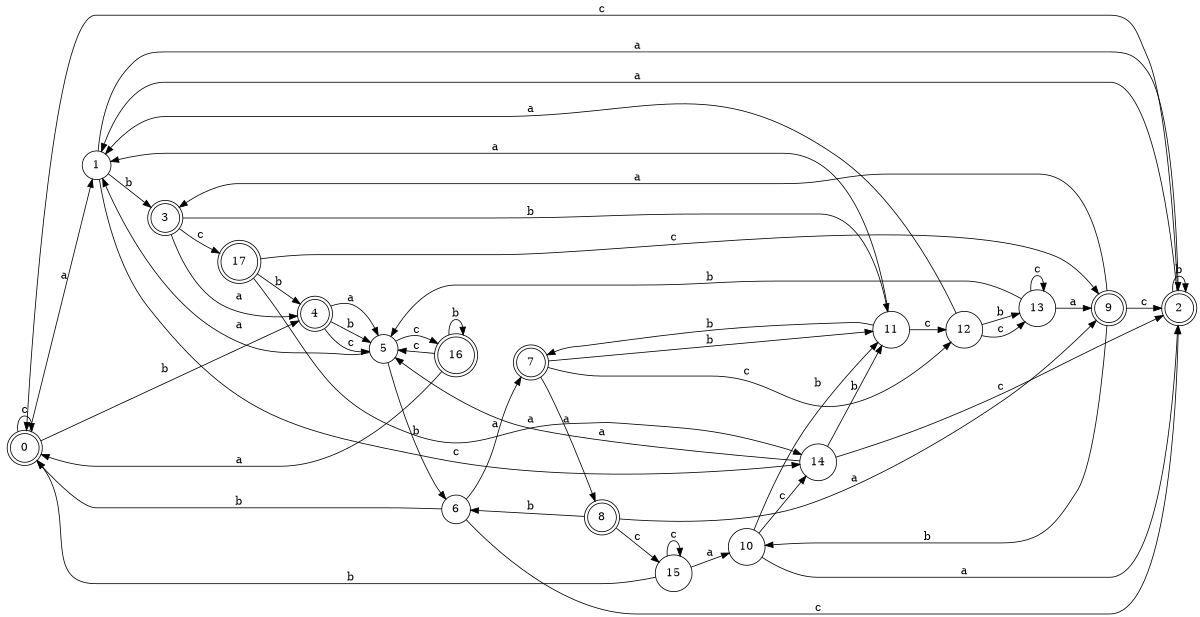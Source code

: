 digraph n15_6 {
__start0 [label="" shape="none"];

rankdir=LR;
size="8,5";

s0 [style="rounded,filled", color="black", fillcolor="white" shape="doublecircle", label="0"];
s1 [style="filled", color="black", fillcolor="white" shape="circle", label="1"];
s2 [style="rounded,filled", color="black", fillcolor="white" shape="doublecircle", label="2"];
s3 [style="rounded,filled", color="black", fillcolor="white" shape="doublecircle", label="3"];
s4 [style="rounded,filled", color="black", fillcolor="white" shape="doublecircle", label="4"];
s5 [style="filled", color="black", fillcolor="white" shape="circle", label="5"];
s6 [style="filled", color="black", fillcolor="white" shape="circle", label="6"];
s7 [style="rounded,filled", color="black", fillcolor="white" shape="doublecircle", label="7"];
s8 [style="rounded,filled", color="black", fillcolor="white" shape="doublecircle", label="8"];
s9 [style="rounded,filled", color="black", fillcolor="white" shape="doublecircle", label="9"];
s10 [style="filled", color="black", fillcolor="white" shape="circle", label="10"];
s11 [style="filled", color="black", fillcolor="white" shape="circle", label="11"];
s12 [style="filled", color="black", fillcolor="white" shape="circle", label="12"];
s13 [style="filled", color="black", fillcolor="white" shape="circle", label="13"];
s14 [style="filled", color="black", fillcolor="white" shape="circle", label="14"];
s15 [style="filled", color="black", fillcolor="white" shape="circle", label="15"];
s16 [style="rounded,filled", color="black", fillcolor="white" shape="doublecircle", label="16"];
s17 [style="rounded,filled", color="black", fillcolor="white" shape="doublecircle", label="17"];
s0 -> s1 [label="a"];
s0 -> s4 [label="b"];
s0 -> s0 [label="c"];
s1 -> s2 [label="a"];
s1 -> s3 [label="b"];
s1 -> s14 [label="c"];
s2 -> s1 [label="a"];
s2 -> s2 [label="b"];
s2 -> s0 [label="c"];
s3 -> s4 [label="a"];
s3 -> s11 [label="b"];
s3 -> s17 [label="c"];
s4 -> s5 [label="a"];
s4 -> s5 [label="b"];
s4 -> s5 [label="c"];
s5 -> s1 [label="a"];
s5 -> s6 [label="b"];
s5 -> s16 [label="c"];
s6 -> s7 [label="a"];
s6 -> s0 [label="b"];
s6 -> s2 [label="c"];
s7 -> s8 [label="a"];
s7 -> s11 [label="b"];
s7 -> s12 [label="c"];
s8 -> s9 [label="a"];
s8 -> s6 [label="b"];
s8 -> s15 [label="c"];
s9 -> s3 [label="a"];
s9 -> s10 [label="b"];
s9 -> s2 [label="c"];
s10 -> s2 [label="a"];
s10 -> s11 [label="b"];
s10 -> s14 [label="c"];
s11 -> s1 [label="a"];
s11 -> s7 [label="b"];
s11 -> s12 [label="c"];
s12 -> s1 [label="a"];
s12 -> s13 [label="b"];
s12 -> s13 [label="c"];
s13 -> s9 [label="a"];
s13 -> s5 [label="b"];
s13 -> s13 [label="c"];
s14 -> s5 [label="a"];
s14 -> s11 [label="b"];
s14 -> s2 [label="c"];
s15 -> s10 [label="a"];
s15 -> s0 [label="b"];
s15 -> s15 [label="c"];
s16 -> s0 [label="a"];
s16 -> s16 [label="b"];
s16 -> s5 [label="c"];
s17 -> s14 [label="a"];
s17 -> s4 [label="b"];
s17 -> s9 [label="c"];

}